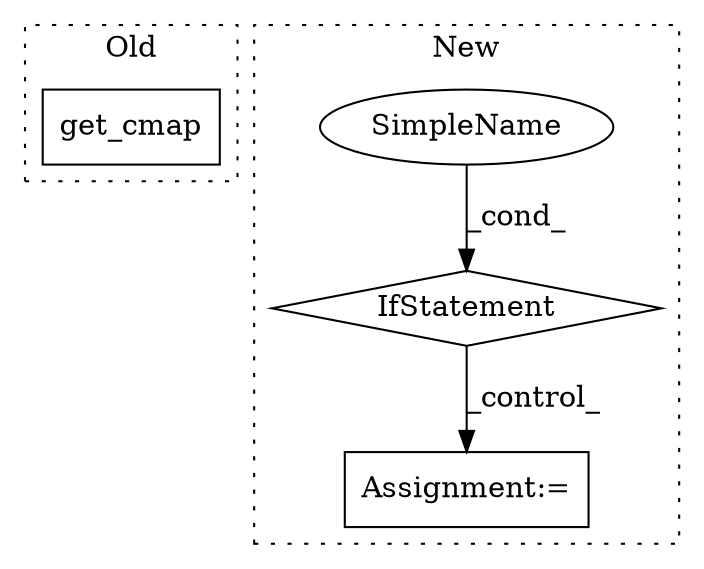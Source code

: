 digraph G {
subgraph cluster0 {
1 [label="get_cmap" a="32" s="1196" l="10" shape="box"];
label = "Old";
style="dotted";
}
subgraph cluster1 {
2 [label="IfStatement" a="25" s="1681,1705" l="4,2" shape="diamond"];
3 [label="SimpleName" a="42" s="" l="" shape="ellipse"];
4 [label="Assignment:=" a="7" s="1727" l="14" shape="box"];
label = "New";
style="dotted";
}
2 -> 4 [label="_control_"];
3 -> 2 [label="_cond_"];
}